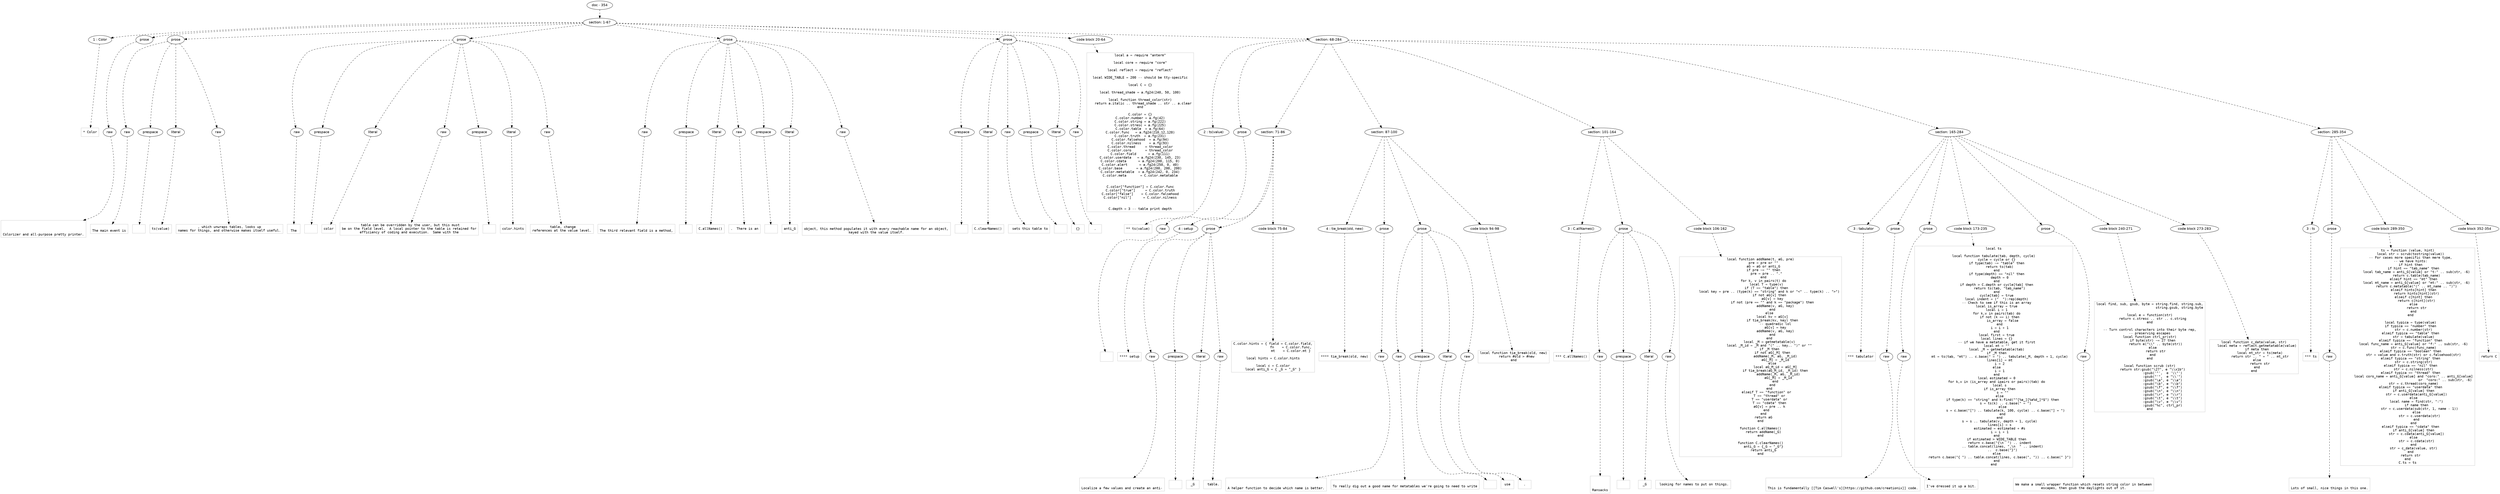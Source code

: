 digraph lpegNode {

node [fontname=Helvetica]
edge [style=dashed]

doc_0 [label="doc - 354"]


doc_0 -> { section_1}
{rank=same; section_1}

section_1 [label="section: 1-67"]


// END RANK doc_0

section_1 -> { header_2 prose_3 prose_4 prose_5 prose_6 prose_7 codeblock_8 section_9}
{rank=same; header_2 prose_3 prose_4 prose_5 prose_6 prose_7 codeblock_8 section_9}

header_2 [label="1 : Color"]

prose_3 [label="prose"]

prose_4 [label="prose"]

prose_5 [label="prose"]

prose_6 [label="prose"]

prose_7 [label="prose"]

codeblock_8 [label="code block 20-64"]

section_9 [label="section: 68-284"]


// END RANK section_1

header_2 -> leaf_10
leaf_10  [color=Gray,shape=rectangle,fontname=Inconsolata,label="* Color"]
// END RANK header_2

prose_3 -> { raw_11}
{rank=same; raw_11}

raw_11 [label="raw"]


// END RANK prose_3

raw_11 -> leaf_12
leaf_12  [color=Gray,shape=rectangle,fontname=Inconsolata,label="


Colorizer and all-purpose pretty printer.
"]
// END RANK raw_11

prose_4 -> { raw_13 prespace_14 literal_15 raw_16}
{rank=same; raw_13 prespace_14 literal_15 raw_16}

raw_13 [label="raw"]

prespace_14 [label="prespace"]

literal_15 [label="literal"]

raw_16 [label="raw"]


// END RANK prose_4

raw_13 -> leaf_17
leaf_17  [color=Gray,shape=rectangle,fontname=Inconsolata,label="
The main event is"]
// END RANK raw_13

prespace_14 -> leaf_18
leaf_18  [color=Gray,shape=rectangle,fontname=Inconsolata,label=" "]
// END RANK prespace_14

literal_15 -> leaf_19
leaf_19  [color=Gray,shape=rectangle,fontname=Inconsolata,label="ts(value)"]
// END RANK literal_15

raw_16 -> leaf_20
leaf_20  [color=Gray,shape=rectangle,fontname=Inconsolata,label=", which unwraps tables, looks up
names for things, and otherwise makes itself useful.
"]
// END RANK raw_16

prose_5 -> { raw_21 prespace_22 literal_23 raw_24 prespace_25 literal_26 raw_27}
{rank=same; raw_21 prespace_22 literal_23 raw_24 prespace_25 literal_26 raw_27}

raw_21 [label="raw"]

prespace_22 [label="prespace"]

literal_23 [label="literal"]

raw_24 [label="raw"]

prespace_25 [label="prespace"]

literal_26 [label="literal"]

raw_27 [label="raw"]


// END RANK prose_5

raw_21 -> leaf_28
leaf_28  [color=Gray,shape=rectangle,fontname=Inconsolata,label="
The"]
// END RANK raw_21

prespace_22 -> leaf_29
leaf_29  [color=Gray,shape=rectangle,fontname=Inconsolata,label=" "]
// END RANK prespace_22

literal_23 -> leaf_30
leaf_30  [color=Gray,shape=rectangle,fontname=Inconsolata,label="color"]
// END RANK literal_23

raw_24 -> leaf_31
leaf_31  [color=Gray,shape=rectangle,fontname=Inconsolata,label=" table can be overridden by the user, but this must
be on the field level.  A local pointer to the table is retained for
efficiency of coding and execution.  Same with the"]
// END RANK raw_24

prespace_25 -> leaf_32
leaf_32  [color=Gray,shape=rectangle,fontname=Inconsolata,label=" "]
// END RANK prespace_25

literal_26 -> leaf_33
leaf_33  [color=Gray,shape=rectangle,fontname=Inconsolata,label="color.hints"]
// END RANK literal_26

raw_27 -> leaf_34
leaf_34  [color=Gray,shape=rectangle,fontname=Inconsolata,label=" table, change
references at the value level.
"]
// END RANK raw_27

prose_6 -> { raw_35 prespace_36 literal_37 raw_38 prespace_39 literal_40 raw_41}
{rank=same; raw_35 prespace_36 literal_37 raw_38 prespace_39 literal_40 raw_41}

raw_35 [label="raw"]

prespace_36 [label="prespace"]

literal_37 [label="literal"]

raw_38 [label="raw"]

prespace_39 [label="prespace"]

literal_40 [label="literal"]

raw_41 [label="raw"]


// END RANK prose_6

raw_35 -> leaf_42
leaf_42  [color=Gray,shape=rectangle,fontname=Inconsolata,label="
The third relevant field is a method,"]
// END RANK raw_35

prespace_36 -> leaf_43
leaf_43  [color=Gray,shape=rectangle,fontname=Inconsolata,label=" "]
// END RANK prespace_36

literal_37 -> leaf_44
leaf_44  [color=Gray,shape=rectangle,fontname=Inconsolata,label="C.allNames()"]
// END RANK literal_37

raw_38 -> leaf_45
leaf_45  [color=Gray,shape=rectangle,fontname=Inconsolata,label=".  There is an"]
// END RANK raw_38

prespace_39 -> leaf_46
leaf_46  [color=Gray,shape=rectangle,fontname=Inconsolata,label=" "]
// END RANK prespace_39

literal_40 -> leaf_47
leaf_47  [color=Gray,shape=rectangle,fontname=Inconsolata,label="anti_G"]
// END RANK literal_40

raw_41 -> leaf_48
leaf_48  [color=Gray,shape=rectangle,fontname=Inconsolata,label="
object, this method populates it with every reachable name for an object,
keyed with the value itself.
"]
// END RANK raw_41

prose_7 -> { prespace_49 literal_50 raw_51 prespace_52 literal_53 raw_54}
{rank=same; prespace_49 literal_50 raw_51 prespace_52 literal_53 raw_54}

prespace_49 [label="prespace"]

literal_50 [label="literal"]

raw_51 [label="raw"]

prespace_52 [label="prespace"]

literal_53 [label="literal"]

raw_54 [label="raw"]


// END RANK prose_7

prespace_49 -> leaf_55
leaf_55  [color=Gray,shape=rectangle,fontname=Inconsolata,label=""]
// END RANK prespace_49

literal_50 -> leaf_56
leaf_56  [color=Gray,shape=rectangle,fontname=Inconsolata,label="C.clearNames()"]
// END RANK literal_50

raw_51 -> leaf_57
leaf_57  [color=Gray,shape=rectangle,fontname=Inconsolata,label=" sets this table to"]
// END RANK raw_51

prespace_52 -> leaf_58
leaf_58  [color=Gray,shape=rectangle,fontname=Inconsolata,label=" "]
// END RANK prespace_52

literal_53 -> leaf_59
leaf_59  [color=Gray,shape=rectangle,fontname=Inconsolata,label="{}"]
// END RANK literal_53

raw_54 -> leaf_60
leaf_60  [color=Gray,shape=rectangle,fontname=Inconsolata,label=".
"]
// END RANK raw_54

codeblock_8 -> leaf_61
leaf_61  [color=Gray,shape=rectangle,fontname=Inconsolata,label="local a = require \"anterm\"

local core = require \"core\"

local reflect = require \"reflect\"

local WIDE_TABLE = 200 -- should be tty-specific

local C = {}

local thread_shade = a.fg24(240, 50, 100)

local function thread_color(str)
   return a.italic .. thread_shade .. str .. a.clear
end

C.color = {}
C.color.number = a.fg(42)
C.color.string = a.fg(222)
C.color.stresc = a.fg(225)
C.color.table  = a.fg(64)
C.color.func   = a.fg24(210,12,120)
C.color.truth  = a.fg(231)
C.color.falsehood  = a.fg(94)
C.color.nilness    = a.fg(93)
C.color.thread     = thread_color
C.color.coro       = thread_color
C.color.field      = a.fg(111)
C.color.userdata   = a.fg24(230, 145, 23)
C.color.cdata      = a.fg24(200, 115, 0)
C.color.alert      = a.fg24(250, 0, 40)
C.color.base       = a.fg24(200, 200, 200)
C.color.metatable  = a.fg24(242, 0, 234)
C.color.meta       = C.color.metatable


C.color[\"function\"] = C.color.func
C.color[\"true\"]     = C.color.truth
C.color[\"false\"]    = C.color.falsehood
C.color[\"nil\"]      = C.color.nilness


C.depth = 3 -- table print depth"]
// END RANK codeblock_8

section_9 -> { header_62 prose_63 section_64 section_65 section_66 section_67 section_68}
{rank=same; header_62 prose_63 section_64 section_65 section_66 section_67 section_68}

header_62 [label="2 : ts(value)"]

prose_63 [label="prose"]

section_64 [label="section: 71-86"]

section_65 [label="section: 87-100"]

section_66 [label="section: 101-164"]

section_67 [label="section: 165-284"]

section_68 [label="section: 285-354"]


// END RANK section_9

header_62 -> leaf_69
leaf_69  [color=Gray,shape=rectangle,fontname=Inconsolata,label="** ts(value)"]
// END RANK header_62

prose_63 -> { raw_70}
{rank=same; raw_70}

raw_70 [label="raw"]


// END RANK prose_63

raw_70 -> leaf_71
leaf_71  [color=Gray,shape=rectangle,fontname=Inconsolata,label="

"]
// END RANK raw_70

section_64 -> { header_72 prose_73 codeblock_74}
{rank=same; header_72 prose_73 codeblock_74}

header_72 [label="4 : setup"]

prose_73 [label="prose"]

codeblock_74 [label="code block 75-84"]


// END RANK section_64

header_72 -> leaf_75
leaf_75  [color=Gray,shape=rectangle,fontname=Inconsolata,label="**** setup"]
// END RANK header_72

prose_73 -> { raw_76 prespace_77 literal_78 raw_79}
{rank=same; raw_76 prespace_77 literal_78 raw_79}

raw_76 [label="raw"]

prespace_77 [label="prespace"]

literal_78 [label="literal"]

raw_79 [label="raw"]


// END RANK prose_73

raw_76 -> leaf_80
leaf_80  [color=Gray,shape=rectangle,fontname=Inconsolata,label="

Localize a few values and create an anti-"]
// END RANK raw_76

prespace_77 -> leaf_81
leaf_81  [color=Gray,shape=rectangle,fontname=Inconsolata,label=" "]
// END RANK prespace_77

literal_78 -> leaf_82
leaf_82  [color=Gray,shape=rectangle,fontname=Inconsolata,label="_G"]
// END RANK literal_78

raw_79 -> leaf_83
leaf_83  [color=Gray,shape=rectangle,fontname=Inconsolata,label=" table.
"]
// END RANK raw_79

codeblock_74 -> leaf_84
leaf_84  [color=Gray,shape=rectangle,fontname=Inconsolata,label="C.color.hints = { field = C.color.field,
                  fn    = C.color.func,
                  mt    = C.color.mt }

local hints = C.color.hints

local c = C.color
local anti_G = { _G = \"_G\" }"]
// END RANK codeblock_74

section_65 -> { header_85 prose_86 prose_87 codeblock_88}
{rank=same; header_85 prose_86 prose_87 codeblock_88}

header_85 [label="4 : tie_break(old, new)"]

prose_86 [label="prose"]

prose_87 [label="prose"]

codeblock_88 [label="code block 94-98"]


// END RANK section_65

header_85 -> leaf_89
leaf_89  [color=Gray,shape=rectangle,fontname=Inconsolata,label="**** tie_break(old, new)"]
// END RANK header_85

prose_86 -> { raw_90}
{rank=same; raw_90}

raw_90 [label="raw"]


// END RANK prose_86

raw_90 -> leaf_91
leaf_91  [color=Gray,shape=rectangle,fontname=Inconsolata,label="

A helper function to decide which name is better.
"]
// END RANK raw_90

prose_87 -> { raw_92 prespace_93 literal_94 raw_95}
{rank=same; raw_92 prespace_93 literal_94 raw_95}

raw_92 [label="raw"]

prespace_93 [label="prespace"]

literal_94 [label="literal"]

raw_95 [label="raw"]


// END RANK prose_87

raw_92 -> leaf_96
leaf_96  [color=Gray,shape=rectangle,fontname=Inconsolata,label="
To really dig out a good name for metatables we're going to need to write"]
// END RANK raw_92

prespace_93 -> leaf_97
leaf_97  [color=Gray,shape=rectangle,fontname=Inconsolata,label=""]
// END RANK prespace_93

literal_94 -> leaf_98
leaf_98  [color=Gray,shape=rectangle,fontname=Inconsolata,label="use"]
// END RANK literal_94

raw_95 -> leaf_99
leaf_99  [color=Gray,shape=rectangle,fontname=Inconsolata,label=".
"]
// END RANK raw_95

codeblock_88 -> leaf_100
leaf_100  [color=Gray,shape=rectangle,fontname=Inconsolata,label="local function tie_break(old, new)
   return #old > #new
end"]
// END RANK codeblock_88

section_66 -> { header_101 prose_102 codeblock_103}
{rank=same; header_101 prose_102 codeblock_103}

header_101 [label="3 : C.allNames()"]

prose_102 [label="prose"]

codeblock_103 [label="code block 106-162"]


// END RANK section_66

header_101 -> leaf_104
leaf_104  [color=Gray,shape=rectangle,fontname=Inconsolata,label="*** C.allNames()"]
// END RANK header_101

prose_102 -> { raw_105 prespace_106 literal_107 raw_108}
{rank=same; raw_105 prespace_106 literal_107 raw_108}

raw_105 [label="raw"]

prespace_106 [label="prespace"]

literal_107 [label="literal"]

raw_108 [label="raw"]


// END RANK prose_102

raw_105 -> leaf_109
leaf_109  [color=Gray,shape=rectangle,fontname=Inconsolata,label="


Ransacks"]
// END RANK raw_105

prespace_106 -> leaf_110
leaf_110  [color=Gray,shape=rectangle,fontname=Inconsolata,label=" "]
// END RANK prespace_106

literal_107 -> leaf_111
leaf_111  [color=Gray,shape=rectangle,fontname=Inconsolata,label="_G"]
// END RANK literal_107

raw_108 -> leaf_112
leaf_112  [color=Gray,shape=rectangle,fontname=Inconsolata,label=" looking for names to put on things.
"]
// END RANK raw_108

codeblock_103 -> leaf_113
leaf_113  [color=Gray,shape=rectangle,fontname=Inconsolata,label="local function addName(t, aG, pre)
   pre = pre or \"\"
   aG = aG or anti_G
   if pre ~= \"\" then
      pre = pre .. \".\"
   end
   for k, v in pairs(t) do
      local T = type(v)
      if (T == \"table\") then
         local key = pre .. (type(k) == \"string\" and k or \"<\" .. type(k) .. \">\")
         if not aG[v] then
            aG[v] = key
            if not (pre == \"\" and k == \"package\") then
               addName(v, aG, key)
            end
         else
            local kv = aG[v]
            if tie_break(kv, key) then
               -- quadradic lol
               aG[v] = key
               addName(v, aG, key)
            end
         end
         local _M = getmetatable(v)
         local _M_id = _M and \"⟨\" .. key.. \"⟩\" or \"\"
         if _M then
            if not aG[_M] then
               addName(_M, aG, _M_id)
               aG[_M] = _M_id
            else
               local aG_M_id = aG[_M]
               if tie_break(aG_M_id, _M_id) then
                  addName(_M, aG, _M_id)
                  aG[_M] = _M_id
               end
            end
         end
      elseif T == \"function\" or
         T == \"thread\" or
         T == \"userdata\" or
         T == \"cdata\" then
         aG[v] = pre .. k
      end
   end
   return aG
end

function C.allNames()
   return addName(_G)
end

function C.clearNames()
   anti_G = {_G = \"_G\"}
   return anti_G
end"]
// END RANK codeblock_103

section_67 -> { header_114 prose_115 prose_116 codeblock_117 prose_118 codeblock_119 codeblock_120}
{rank=same; header_114 prose_115 prose_116 codeblock_117 prose_118 codeblock_119 codeblock_120}

header_114 [label="3 : tabulator"]

prose_115 [label="prose"]

prose_116 [label="prose"]

codeblock_117 [label="code block 173-235"]

prose_118 [label="prose"]

codeblock_119 [label="code block 240-271"]

codeblock_120 [label="code block 273-283"]


// END RANK section_67

header_114 -> leaf_121
leaf_121  [color=Gray,shape=rectangle,fontname=Inconsolata,label="*** tabulator"]
// END RANK header_114

prose_115 -> { raw_122}
{rank=same; raw_122}

raw_122 [label="raw"]


// END RANK prose_115

raw_122 -> leaf_123
leaf_123  [color=Gray,shape=rectangle,fontname=Inconsolata,label="

This is fundamentally [[Tim Caswell's][https://github.com/creationix]] code.
"]
// END RANK raw_122

prose_116 -> { raw_124}
{rank=same; raw_124}

raw_124 [label="raw"]


// END RANK prose_116

raw_124 -> leaf_125
leaf_125  [color=Gray,shape=rectangle,fontname=Inconsolata,label="
I've dressed it up a bit.
"]
// END RANK raw_124

codeblock_117 -> leaf_126
leaf_126  [color=Gray,shape=rectangle,fontname=Inconsolata,label="local ts

local function tabulate(tab, depth, cycle)
   cycle = cycle or {}
   if type(tab) ~= \"table\" then
      return ts(tab)
   end
   if type(depth) == \"nil\" then
      depth = 0
   end
   if depth > C.depth or cycle[tab] then
      return ts(tab, \"tab_name\")
   end
   cycle[tab] = true
   local indent = (\"  \"):rep(depth)
   -- Check to see if this is an array
   local is_array = true
   local i = 1
   for k,v in pairs(tab) do
      if not (k == i) then
         is_array = false
      end
      i = i + 1
   end
   local first = true
   local lines = {}
   -- if we have a metatable, get it first
   local mt = \"\"
   local _M = getmetatable(tab)
   if _M then
      mt = ts(tab, \"mt\") .. c.base(\" = \") .. tabulate(_M, depth + 1, cycle)
      lines[1] = mt
      i = 2
   else
      i = 1
   end
   local estimated = 0
   for k,v in (is_array and ipairs or pairs)(tab) do
      local s
      if is_array then
         s = \"\"
      else
         if type(k) == \"string\" and k:find(\"^[%a_][%a%d_]*$\") then
            s = ts(k) .. c.base(\" = \")
         else
            s = c.base(\"[\") .. tabulate(k, 100, cycle) .. c.base(\"] = \")
         end
      end
      s = s .. tabulate(v, depth + 1, cycle)
      lines[i] = s
      estimated = estimated + #s
      i = i + 1
   end
   if estimated > WIDE_TABLE then
      return c.base(\"{\\n  \") .. indent
         .. table.concat(lines, \",\\n  \" .. indent)
         ..  c.base(\"}\")
   else
      return c.base(\"{ \") .. table.concat(lines, c.base(\", \")) .. c.base(\" }\")
   end
end"]
// END RANK codeblock_117

prose_118 -> { raw_127}
{rank=same; raw_127}

raw_127 [label="raw"]


// END RANK prose_118

raw_127 -> leaf_128
leaf_128  [color=Gray,shape=rectangle,fontname=Inconsolata,label="
We make a small wrapper function which resets string color in between
escapes, then gsub the daylights out of it.
"]
// END RANK raw_127

codeblock_119 -> leaf_129
leaf_129  [color=Gray,shape=rectangle,fontname=Inconsolata,label="local find, sub, gsub, byte = string.find, string.sub,
                              string.gsub, string.byte

local e = function(str)
   return c.stresc .. str .. c.string
end

-- Turn control characters into their byte rep,
-- preserving escapes
local function ctrl_pr(str)
   if byte(str) ~= 27 then
      return e(\"\\\\\" .. byte(str))
   else
      return str
   end
end

local function scrub (str)
   return str:gsub(\"\\27\", e \"\\\\x1b\")
             :gsub('\"',  e '\\\\\"')
             :gsub(\"'\",  e \"\\\\'\")
             :gsub(\"\\a\", e \"\\\\a\")
             :gsub(\"\\b\", e \"\\\\b\")
             :gsub(\"\\f\", e \"\\\\f\")
             :gsub(\"\\n\", e \"\\\\n\")
             :gsub(\"\\r\", e \"\\\\r\")
             :gsub(\"\\t\", e \"\\\\t\")
             :gsub(\"\\v\", e \"\\\\v\")
             :gsub(\"%c\", ctrl_pr)
end"]
// END RANK codeblock_119

codeblock_120 -> leaf_130
leaf_130  [color=Gray,shape=rectangle,fontname=Inconsolata,label="local function c_data(value, str)
   local meta = reflect.getmetatable(value)
   if meta then
      local mt_str = ts(meta)
      return str .. \" = \" .. mt_str
   else
      return str
   end
end"]
// END RANK codeblock_120

section_68 -> { header_131 prose_132 codeblock_133 codeblock_134}
{rank=same; header_131 prose_132 codeblock_133 codeblock_134}

header_131 [label="3 : ts"]

prose_132 [label="prose"]

codeblock_133 [label="code block 289-350"]

codeblock_134 [label="code block 352-354"]


// END RANK section_68

header_131 -> leaf_135
leaf_135  [color=Gray,shape=rectangle,fontname=Inconsolata,label="*** ts"]
// END RANK header_131

prose_132 -> { raw_136}
{rank=same; raw_136}

raw_136 [label="raw"]


// END RANK prose_132

raw_136 -> leaf_137
leaf_137  [color=Gray,shape=rectangle,fontname=Inconsolata,label="

Lots of small, nice things in this one.
"]
// END RANK raw_136

codeblock_133 -> leaf_138
leaf_138  [color=Gray,shape=rectangle,fontname=Inconsolata,label="ts = function (value, hint)
   local str = scrub(tostring(value))
   -- For cases more specific than mere type,
   -- we have hints:
   if hint then
      if hint == \"tab_name\" then
         local tab_name = anti_G[value] or \"t:\" .. sub(str, -6)
         return c.table(tab_name)
      elseif hint == \"mt\" then
         local mt_name = anti_G[value] or \"mt:\" .. sub(str, -6)
         return c.metatable(\"⟨\" .. mt_name .. \"⟩\")
      elseif hints[hint] then
         return hints[hint](str)
      elseif c[hint] then
         return c[hint](str)
      else
         return str
      end
   end

   local typica = type(value)
   if typica == \"number\" then
      str = c.number(str)
   elseif typica == \"table\" then
      str = tabulate(value)
   elseif typica == \"function\" then
      local func_name = anti_G[value] or \"f:\" .. sub(str, -6)
      str = c.func(func_name)
   elseif typica == \"boolean\" then
      str = value and c.truth(str) or c.falsehood(str)
   elseif typica == \"string\" then
      str = c.string(str)
   elseif typica == \"nil\" then
      str = c.nilness(str)
   elseif typica == \"thread\" then
      local coro_name = anti_G[value] and \"coro:\" .. anti_G[value]
                                      or  \"coro:\" .. sub(str, -6)
      str = c.thread(coro_name)
   elseif typica == \"userdata\" then
      if anti_G[value] then
         str = c.userdata(anti_G[value])
      else
         local name = find(str, \":\")
         if name then
            str = c.userdata(sub(str, 1, name - 1))
         else
            str = c.userdata(str)
         end
      end
   elseif typica == \"cdata\" then
      if anti_G[value] then
         str = c.cdata(anti_G[value])
      else
         str = c.cdata(str)
      end
      str = c_data(value, str)
   end
   return str
end
C.ts = ts"]
// END RANK codeblock_133

codeblock_134 -> leaf_139
leaf_139  [color=Gray,shape=rectangle,fontname=Inconsolata,label="return C"]
// END RANK codeblock_134


}
